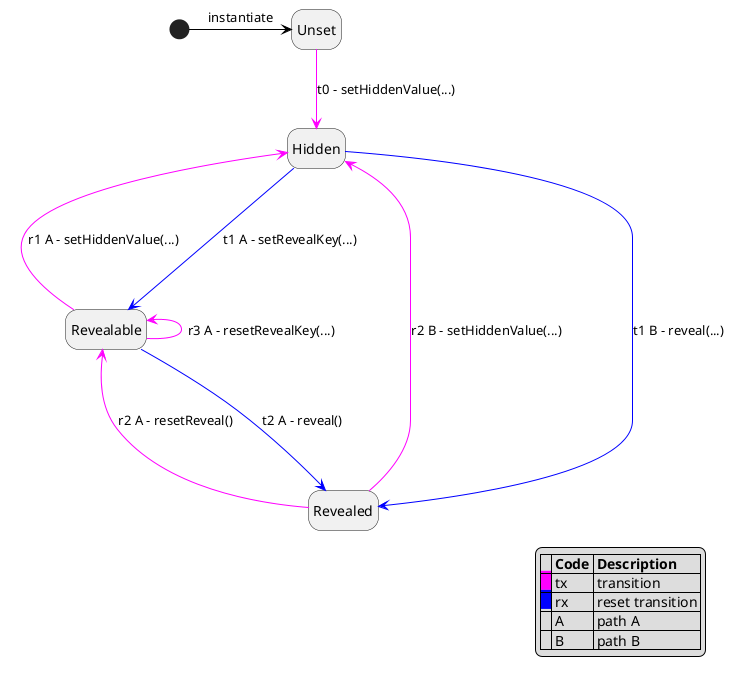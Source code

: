 @startuml

hide empty description
[*] -[#Black]> Unset: instantiate
Unset -[#Fuchsia]-> Hidden: t0 - setHiddenValue(...)
Hidden -[#Blue]--> Revealable: t1 A - setRevealKey(...)
Revealable -[#Blue]--> Revealed: t2 A - reveal()
Hidden <-[#Fuchsia]- Revealable: r1 A - setHiddenValue(...)
Revealable <-[#Fuchsia]- Revealable: r3 A - resetRevealKey(...)
Revealable <-[#Fuchsia]- Revealed: r2 A - resetReveal()
Hidden -[#Blue]-> Revealed : t1 B - reveal(...)
Hidden <-[#Fuchsia]- Revealed: r2 B - setHiddenValue(...)

legend right
|= |= Code |= Description |
|<back:#Fuchsia>   </back>| tx | transition  |
|<back:#Blue>   </back>| rx | reset transition |
|   | A   | path A           |
|   | B   | path B           |
endlegend

@enduml
